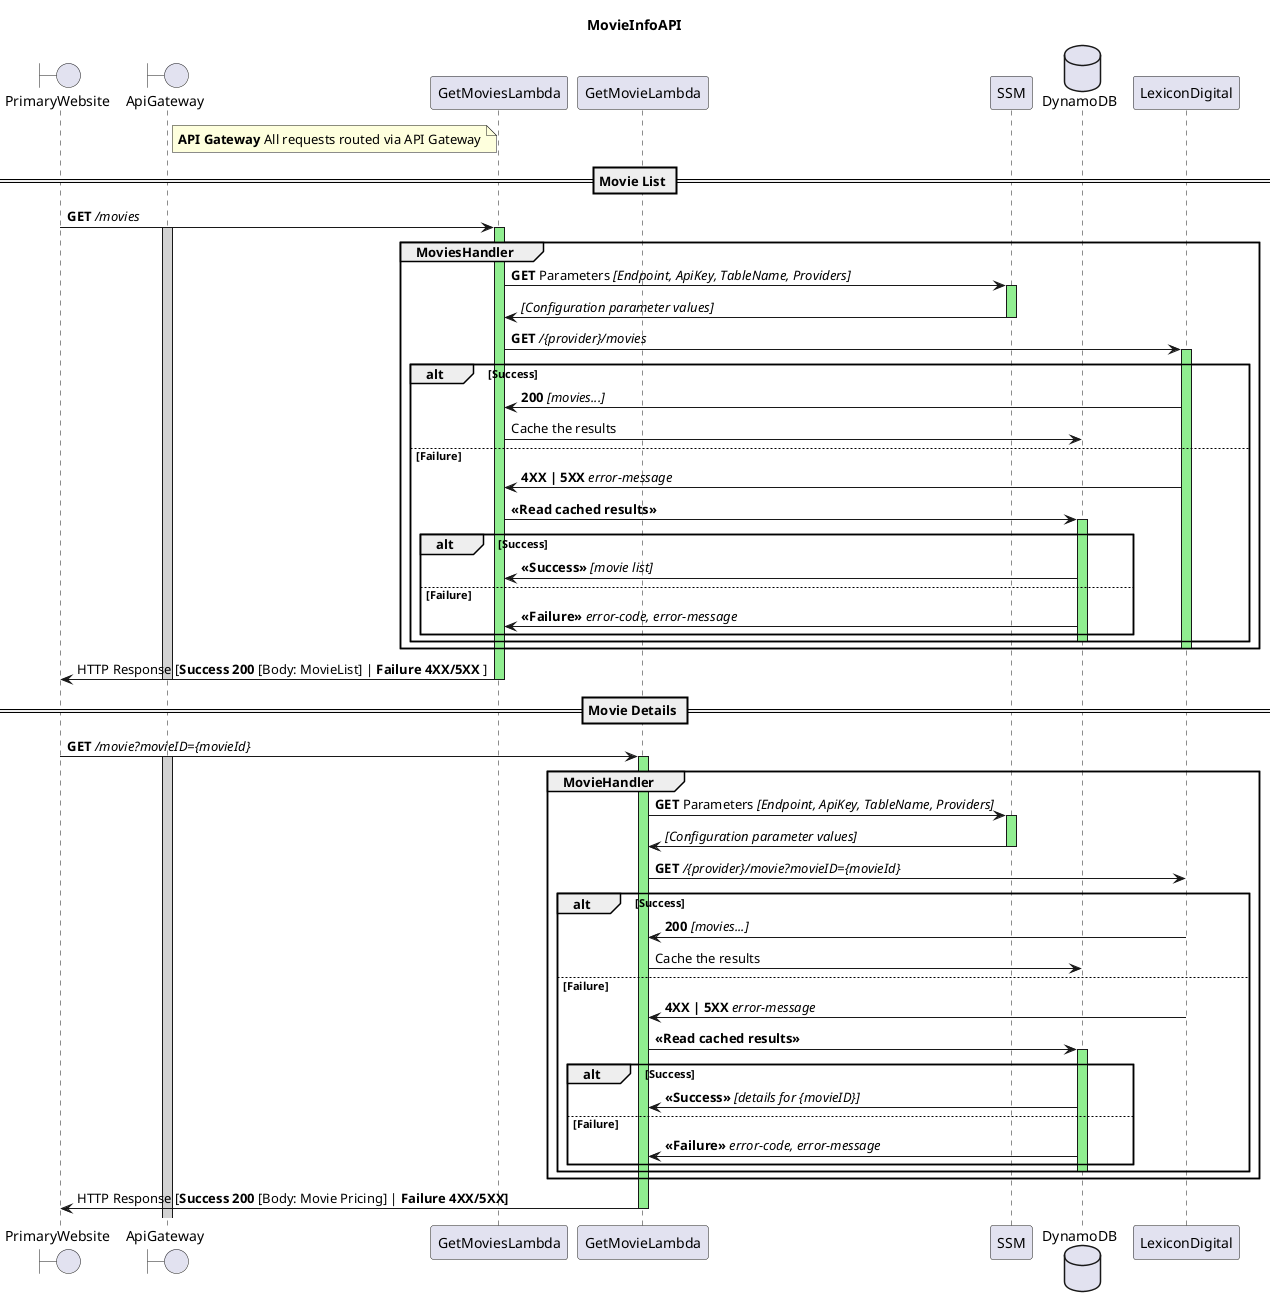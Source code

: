 @startuml sequence-diagram

title MovieInfoAPI

skinparam BoxPadding 50

boundary PrimaryWebsite
boundary ApiGateway
participant GetMoviesLambda
participant GetMovieLambda
participant SSM
database DynamoDB
participant LexiconDigital

note right of ApiGateway 
**API Gateway** All requests routed via API Gateway
end note

== Movie List ==
PrimaryWebsite -> GetMoviesLambda : <b>GET</b> <i>/movies</i>
activate ApiGateway #LightGray
activate GetMoviesLambda #LightGreen
group MoviesHandler
    GetMoviesLambda -> SSM : **GET** Parameters <i>[Endpoint, ApiKey, TableName, Providers]</i>
    activate SSM #LightGreen
    GetMoviesLambda <- SSM : <i>[Configuration parameter values]</i>
    deactivate SSM

    GetMoviesLambda -> LexiconDigital : <b>GET</b> <i>/{provider}/movies</i>
    activate LexiconDigital #LightGreen
    alt Success
        GetMoviesLambda <- LexiconDigital : <b>200</b> <i>[movies...]</i>
        GetMoviesLambda -> DynamoDB : Cache the results
    else Failure
        GetMoviesLambda <- LexiconDigital : <b>4XX | 5XX</b> <i>error-message</i>
        GetMoviesLambda -> DynamoDB : **<< Read cached results >>**
        activate DynamoDB #LightGreen
        alt Success
            GetMoviesLambda <- DynamoDB : **<< Success >>** <i>[movie list]</i>
        else Failure
            GetMoviesLambda <- DynamoDB : **<< Failure >>** <i>error-code, error-message</i>
        end
        deactivate DynamoDB
    end
    deactivate LexiconDigital
end
PrimaryWebsite <- GetMoviesLambda : HTTP Response [**Success 200** [Body: MovieList] | **Failure 4XX/5XX **]
deactivate GetMoviesLambda
deactivate ApiGateway

== Movie Details ==

PrimaryWebsite -> GetMovieLambda : **GET** <i>/movie?movieID={movieId}</i>
activate ApiGateway #LightGray

activate GetMovieLambda #LightGreen
group MovieHandler
    GetMovieLambda -> SSM : **GET** Parameters <i>[Endpoint, ApiKey, TableName, Providers]</i>
    activate SSM #LightGreen
    GetMovieLambda <- SSM : <i>[Configuration parameter values]</i>
    deactivate SSM

    GetMovieLambda -> LexiconDigital : <b>GET</b> <i>/{provider}/movie?movieID={movieId}
    alt Success
        GetMovieLambda <- LexiconDigital : <b>200</b> <i>[movies...]</i>
        GetMovieLambda -> DynamoDB : Cache the results
    else Failure
        GetMovieLambda <- LexiconDigital : <b>4XX | 5XX</b> <i>error-message</i>
        GetMovieLambda -> DynamoDB : **<< Read cached results >>**
        activate DynamoDB #LightGreen
        alt Success
            GetMovieLambda <- DynamoDB : **<< Success >>** <i>[details for {movieID}]</i>
        else Failure
            GetMovieLambda <- DynamoDB : **<< Failure >>** <i>error-code, error-message</i>
        end
        deactivate DynamoDB
    end
end
PrimaryWebsite <- GetMovieLambda : HTTP Response [**Success 200** [Body: Movie Pricing] | **Failure 4XX/5XX]**
deactivate GetMovieLambda

@enduml